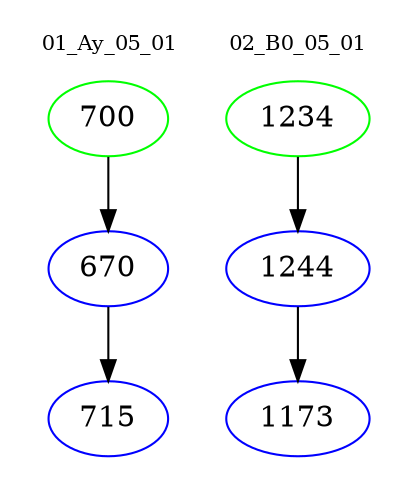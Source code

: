 digraph{
subgraph cluster_0 {
color = white
label = "01_Ay_05_01";
fontsize=10;
T0_700 [label="700", color="green"]
T0_700 -> T0_670 [color="black"]
T0_670 [label="670", color="blue"]
T0_670 -> T0_715 [color="black"]
T0_715 [label="715", color="blue"]
}
subgraph cluster_1 {
color = white
label = "02_B0_05_01";
fontsize=10;
T1_1234 [label="1234", color="green"]
T1_1234 -> T1_1244 [color="black"]
T1_1244 [label="1244", color="blue"]
T1_1244 -> T1_1173 [color="black"]
T1_1173 [label="1173", color="blue"]
}
}
